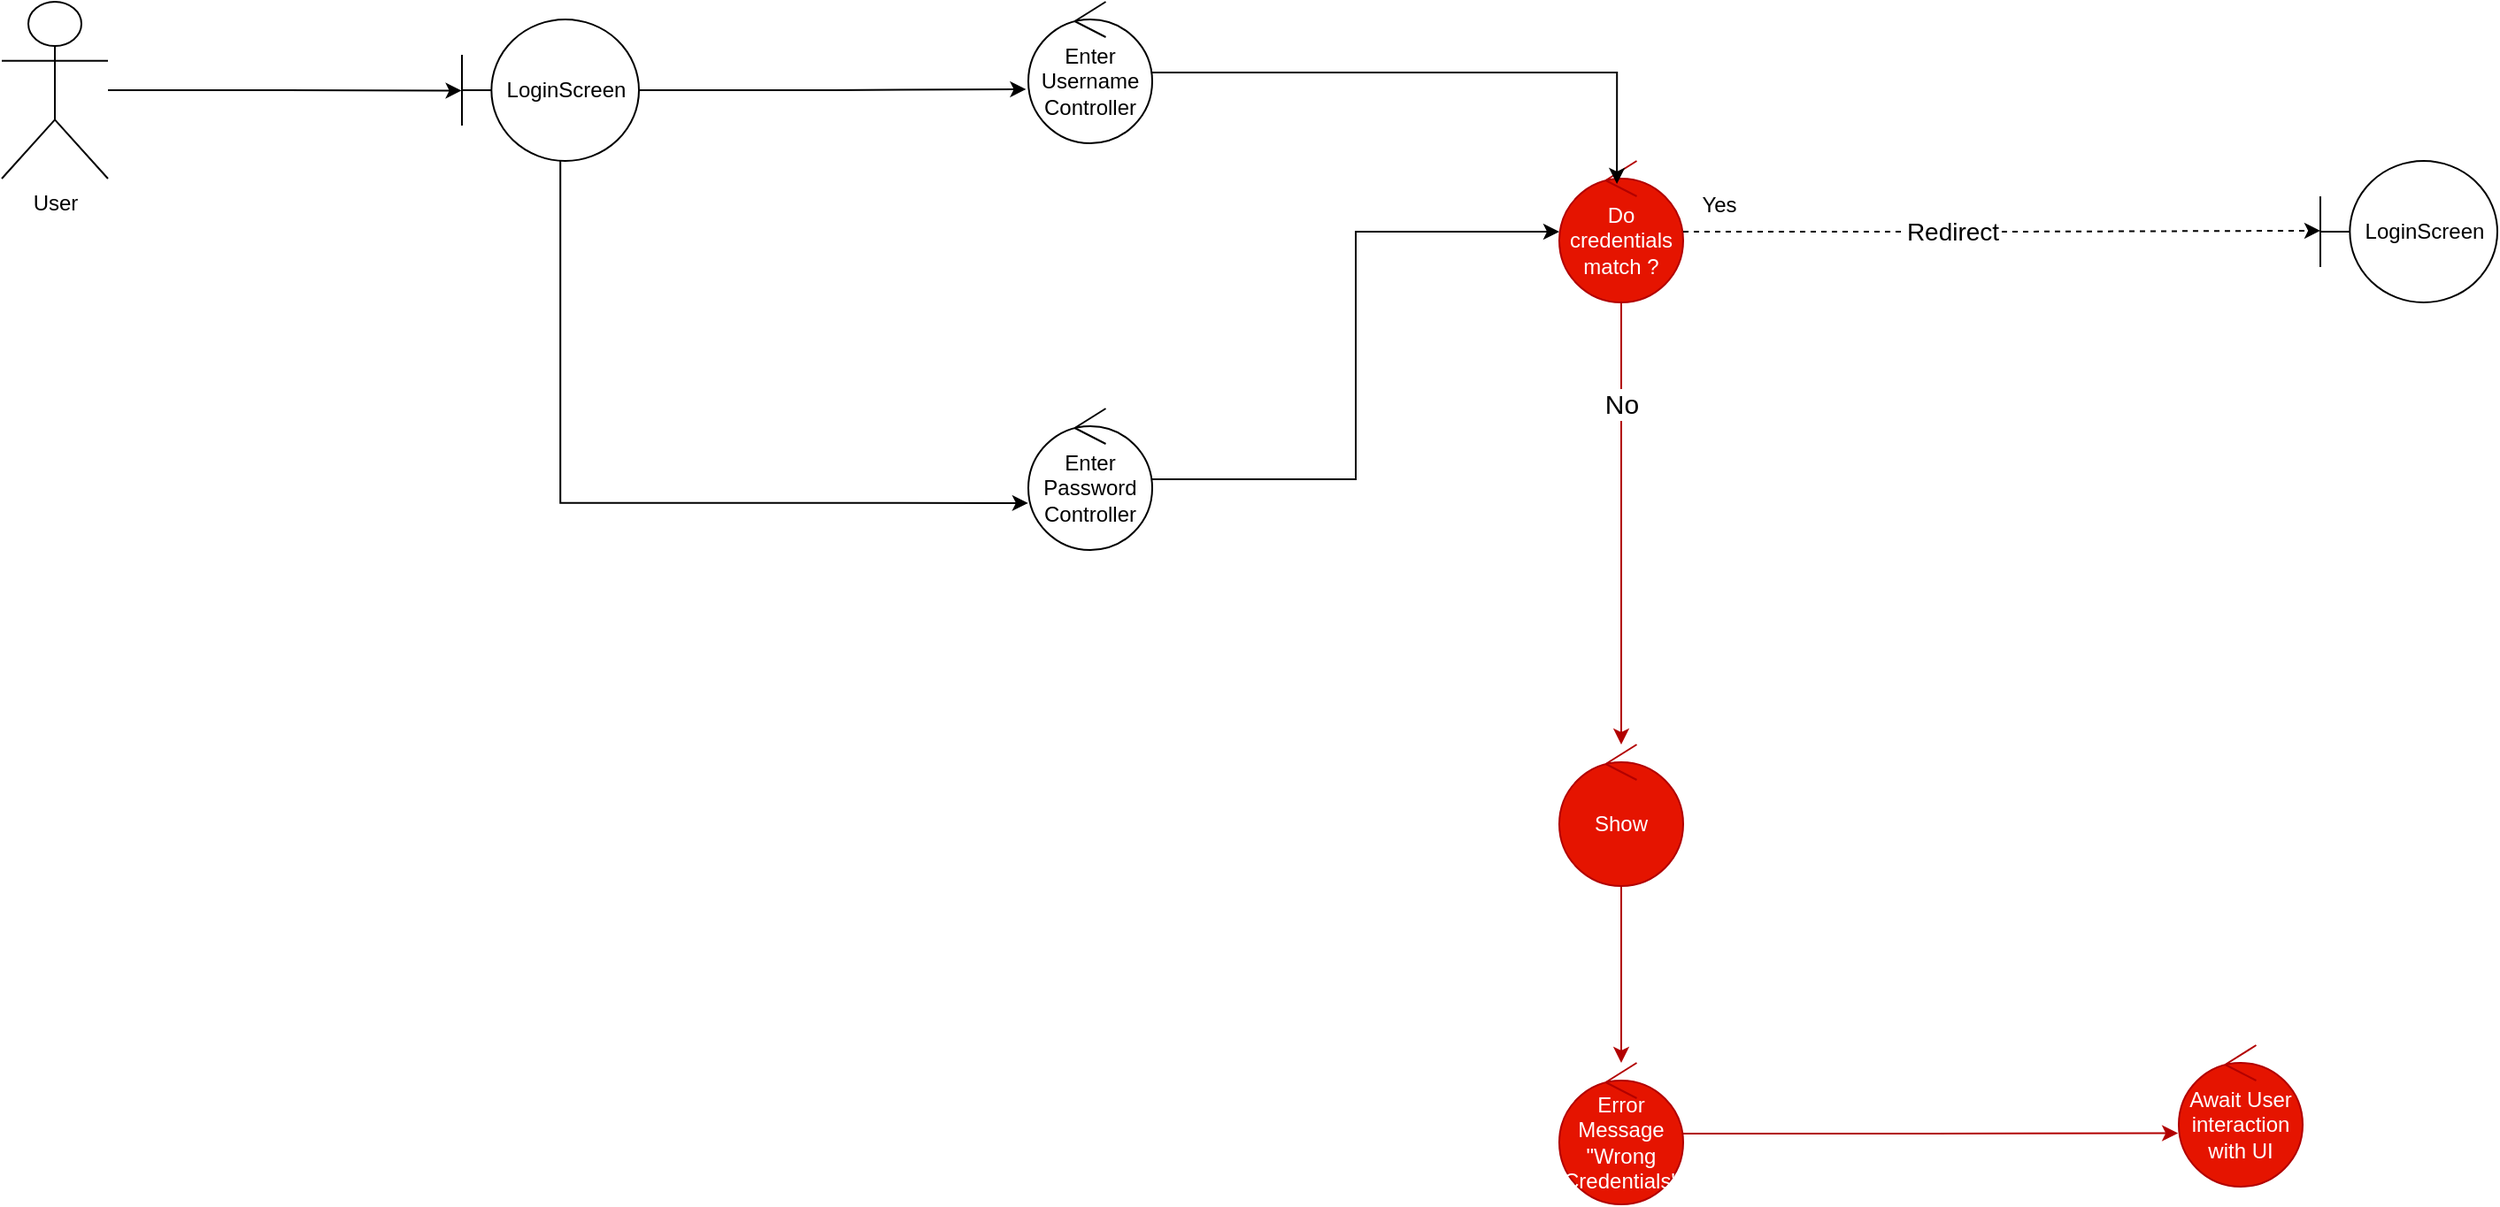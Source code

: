 <mxfile version="26.1.1">
  <diagram name="Page-1" id="BcKY94l1VrMe6dfcgMZX">
    <mxGraphModel dx="1562" dy="909" grid="1" gridSize="10" guides="1" tooltips="1" connect="1" arrows="1" fold="1" page="1" pageScale="1" pageWidth="3300" pageHeight="4681" math="0" shadow="0">
      <root>
        <mxCell id="0" />
        <mxCell id="1" parent="0" />
        <mxCell id="g6jTGhwPRrUgmoX076IL-1" value="User" style="shape=umlActor;verticalLabelPosition=bottom;verticalAlign=top;html=1;outlineConnect=0;" vertex="1" parent="1">
          <mxGeometry x="80" y="820" width="60" height="100" as="geometry" />
        </mxCell>
        <mxCell id="g6jTGhwPRrUgmoX076IL-2" value="LoginScreen" style="shape=umlBoundary;whiteSpace=wrap;html=1;" vertex="1" parent="1">
          <mxGeometry x="340" y="830" width="100" height="80" as="geometry" />
        </mxCell>
        <mxCell id="g6jTGhwPRrUgmoX076IL-3" style="edgeStyle=orthogonalEdgeStyle;rounded=0;orthogonalLoop=1;jettySize=auto;html=1;entryX=-0.002;entryY=0.503;entryDx=0;entryDy=0;entryPerimeter=0;" edge="1" parent="1" source="g6jTGhwPRrUgmoX076IL-1" target="g6jTGhwPRrUgmoX076IL-2">
          <mxGeometry relative="1" as="geometry" />
        </mxCell>
        <mxCell id="g6jTGhwPRrUgmoX076IL-4" style="edgeStyle=orthogonalEdgeStyle;rounded=0;orthogonalLoop=1;jettySize=auto;html=1;entryX=-0.018;entryY=0.618;entryDx=0;entryDy=0;entryPerimeter=0;" edge="1" parent="1" source="g6jTGhwPRrUgmoX076IL-2" target="g6jTGhwPRrUgmoX076IL-5">
          <mxGeometry relative="1" as="geometry">
            <mxPoint x="488" y="870" as="targetPoint" />
          </mxGeometry>
        </mxCell>
        <mxCell id="g6jTGhwPRrUgmoX076IL-5" value="Enter Username Controller" style="ellipse;shape=umlControl;whiteSpace=wrap;html=1;" vertex="1" parent="1">
          <mxGeometry x="660" y="820" width="70" height="80" as="geometry" />
        </mxCell>
        <mxCell id="g6jTGhwPRrUgmoX076IL-6" value="Enter Password Controller" style="ellipse;shape=umlControl;whiteSpace=wrap;html=1;" vertex="1" parent="1">
          <mxGeometry x="660" y="1050" width="70" height="80" as="geometry" />
        </mxCell>
        <mxCell id="g6jTGhwPRrUgmoX076IL-7" style="edgeStyle=orthogonalEdgeStyle;rounded=0;orthogonalLoop=1;jettySize=auto;html=1;entryX=-0.001;entryY=0.668;entryDx=0;entryDy=0;entryPerimeter=0;exitX=0.556;exitY=0.996;exitDx=0;exitDy=0;exitPerimeter=0;" edge="1" parent="1" source="g6jTGhwPRrUgmoX076IL-2" target="g6jTGhwPRrUgmoX076IL-6">
          <mxGeometry relative="1" as="geometry" />
        </mxCell>
        <mxCell id="g6jTGhwPRrUgmoX076IL-8" style="edgeStyle=orthogonalEdgeStyle;rounded=0;orthogonalLoop=1;jettySize=auto;html=1;fillColor=#e51400;strokeColor=#B20000;" edge="1" parent="1" source="g6jTGhwPRrUgmoX076IL-10">
          <mxGeometry relative="1" as="geometry">
            <mxPoint x="995" y="1240.0" as="targetPoint" />
          </mxGeometry>
        </mxCell>
        <mxCell id="g6jTGhwPRrUgmoX076IL-9" value="No" style="edgeLabel;html=1;align=center;verticalAlign=middle;resizable=0;points=[];fontSize=15;" vertex="1" connectable="0" parent="g6jTGhwPRrUgmoX076IL-8">
          <mxGeometry x="-0.544" relative="1" as="geometry">
            <mxPoint as="offset" />
          </mxGeometry>
        </mxCell>
        <mxCell id="g6jTGhwPRrUgmoX076IL-10" value="Do credentials match ?" style="ellipse;shape=umlControl;whiteSpace=wrap;html=1;fillColor=#e51400;fontColor=#ffffff;strokeColor=#B20000;" vertex="1" parent="1">
          <mxGeometry x="960" y="910" width="70" height="80" as="geometry" />
        </mxCell>
        <mxCell id="g6jTGhwPRrUgmoX076IL-11" style="edgeStyle=orthogonalEdgeStyle;rounded=0;orthogonalLoop=1;jettySize=auto;html=1;entryX=0.465;entryY=0.162;entryDx=0;entryDy=0;entryPerimeter=0;" edge="1" parent="1" source="g6jTGhwPRrUgmoX076IL-5" target="g6jTGhwPRrUgmoX076IL-10">
          <mxGeometry relative="1" as="geometry" />
        </mxCell>
        <mxCell id="g6jTGhwPRrUgmoX076IL-12" style="edgeStyle=orthogonalEdgeStyle;rounded=0;orthogonalLoop=1;jettySize=auto;html=1;entryX=0;entryY=0.5;entryDx=0;entryDy=0;entryPerimeter=0;" edge="1" parent="1" source="g6jTGhwPRrUgmoX076IL-6" target="g6jTGhwPRrUgmoX076IL-10">
          <mxGeometry relative="1" as="geometry" />
        </mxCell>
        <mxCell id="g6jTGhwPRrUgmoX076IL-13" value="LoginScreen" style="shape=umlBoundary;whiteSpace=wrap;html=1;" vertex="1" parent="1">
          <mxGeometry x="1390" y="910" width="100" height="80" as="geometry" />
        </mxCell>
        <mxCell id="g6jTGhwPRrUgmoX076IL-14" style="edgeStyle=orthogonalEdgeStyle;rounded=0;orthogonalLoop=1;jettySize=auto;html=1;entryX=0;entryY=0.493;entryDx=0;entryDy=0;entryPerimeter=0;dashed=1;" edge="1" parent="1" source="g6jTGhwPRrUgmoX076IL-10" target="g6jTGhwPRrUgmoX076IL-13">
          <mxGeometry relative="1" as="geometry" />
        </mxCell>
        <mxCell id="g6jTGhwPRrUgmoX076IL-15" value="Redirect" style="edgeLabel;html=1;align=center;verticalAlign=middle;resizable=0;points=[];fontSize=14;" vertex="1" connectable="0" parent="g6jTGhwPRrUgmoX076IL-14">
          <mxGeometry x="-0.157" relative="1" as="geometry">
            <mxPoint as="offset" />
          </mxGeometry>
        </mxCell>
        <mxCell id="g6jTGhwPRrUgmoX076IL-16" value="Yes" style="text;html=1;align=center;verticalAlign=middle;resizable=0;points=[];autosize=1;strokeColor=none;fillColor=none;" vertex="1" parent="1">
          <mxGeometry x="1030" y="920" width="40" height="30" as="geometry" />
        </mxCell>
        <mxCell id="g6jTGhwPRrUgmoX076IL-17" value="Show" style="ellipse;shape=umlControl;whiteSpace=wrap;html=1;fillColor=#e51400;fontColor=#ffffff;strokeColor=#B20000;" vertex="1" parent="1">
          <mxGeometry x="960" y="1240" width="70" height="80" as="geometry" />
        </mxCell>
        <mxCell id="g6jTGhwPRrUgmoX076IL-18" value="Error Message &quot;Wrong Credentials&quot;" style="ellipse;shape=umlControl;whiteSpace=wrap;html=1;fillColor=#e51400;fontColor=#ffffff;strokeColor=#B20000;" vertex="1" parent="1">
          <mxGeometry x="960" y="1420" width="70" height="80" as="geometry" />
        </mxCell>
        <mxCell id="g6jTGhwPRrUgmoX076IL-19" style="edgeStyle=orthogonalEdgeStyle;rounded=0;orthogonalLoop=1;jettySize=auto;html=1;fillColor=#e51400;strokeColor=#B20000;" edge="1" parent="1" source="g6jTGhwPRrUgmoX076IL-17">
          <mxGeometry relative="1" as="geometry">
            <mxPoint x="995" y="1420" as="targetPoint" />
          </mxGeometry>
        </mxCell>
        <mxCell id="g6jTGhwPRrUgmoX076IL-20" value="Await User interaction with UI" style="ellipse;shape=umlControl;whiteSpace=wrap;html=1;fillColor=#e51400;fontColor=#ffffff;strokeColor=#B20000;" vertex="1" parent="1">
          <mxGeometry x="1310" y="1410" width="70" height="80" as="geometry" />
        </mxCell>
        <mxCell id="g6jTGhwPRrUgmoX076IL-21" style="edgeStyle=orthogonalEdgeStyle;rounded=0;orthogonalLoop=1;jettySize=auto;html=1;entryX=-0.006;entryY=0.622;entryDx=0;entryDy=0;entryPerimeter=0;fillColor=#e51400;strokeColor=#B20000;" edge="1" parent="1" source="g6jTGhwPRrUgmoX076IL-18" target="g6jTGhwPRrUgmoX076IL-20">
          <mxGeometry relative="1" as="geometry" />
        </mxCell>
      </root>
    </mxGraphModel>
  </diagram>
</mxfile>
